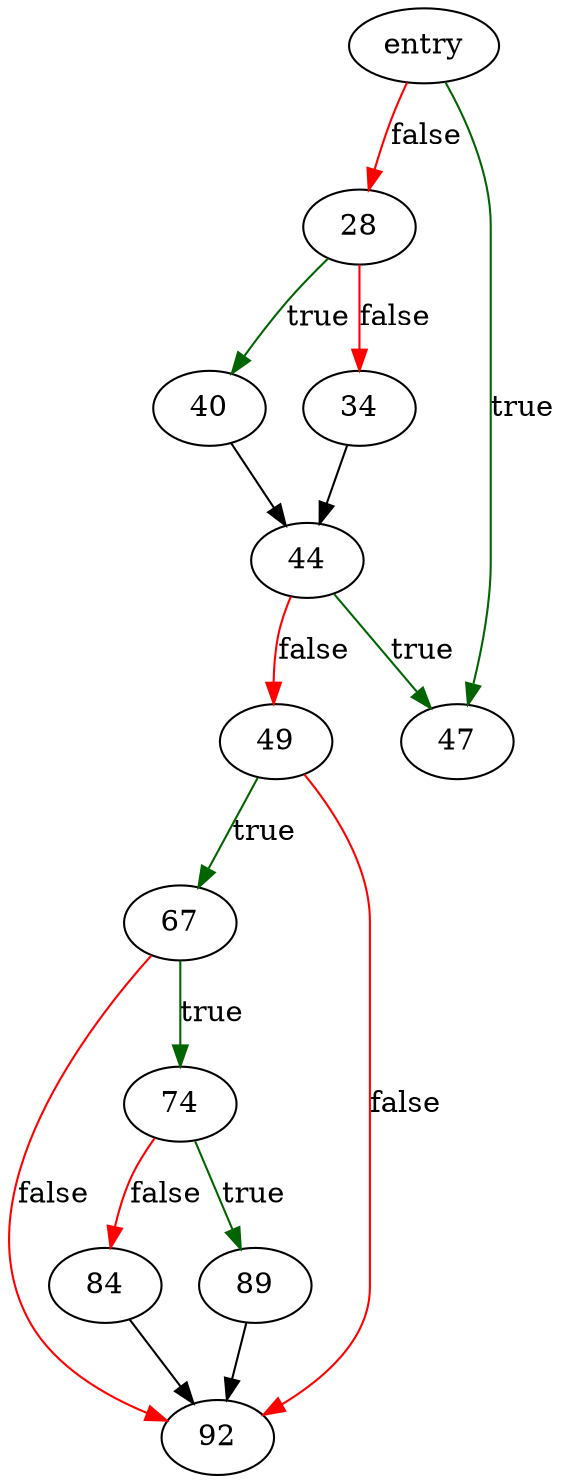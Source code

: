 digraph "_obstack_newchunk" {
	// Node definitions.
	2 [label=entry];
	28;
	34;
	40;
	44;
	47;
	49;
	67;
	74;
	84;
	89;
	92;

	// Edge definitions.
	2 -> 28 [
		color=red
		label=false
	];
	2 -> 47 [
		color=darkgreen
		label=true
	];
	28 -> 34 [
		color=red
		label=false
	];
	28 -> 40 [
		color=darkgreen
		label=true
	];
	34 -> 44;
	40 -> 44;
	44 -> 47 [
		color=darkgreen
		label=true
	];
	44 -> 49 [
		color=red
		label=false
	];
	49 -> 67 [
		color=darkgreen
		label=true
	];
	49 -> 92 [
		color=red
		label=false
	];
	67 -> 74 [
		color=darkgreen
		label=true
	];
	67 -> 92 [
		color=red
		label=false
	];
	74 -> 84 [
		color=red
		label=false
	];
	74 -> 89 [
		color=darkgreen
		label=true
	];
	84 -> 92;
	89 -> 92;
}